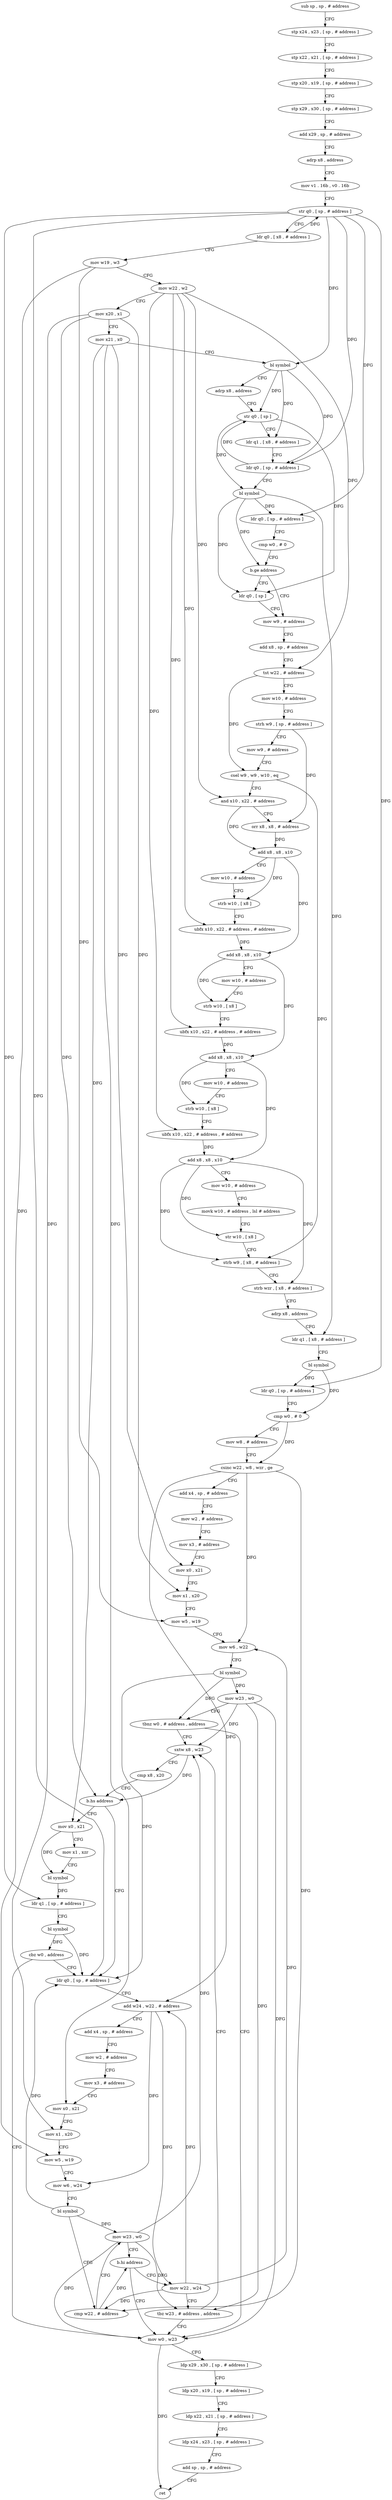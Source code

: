 digraph "func" {
"4218176" [label = "sub sp , sp , # address" ]
"4218180" [label = "stp x24 , x23 , [ sp , # address ]" ]
"4218184" [label = "stp x22 , x21 , [ sp , # address ]" ]
"4218188" [label = "stp x20 , x19 , [ sp , # address ]" ]
"4218192" [label = "stp x29 , x30 , [ sp , # address ]" ]
"4218196" [label = "add x29 , sp , # address" ]
"4218200" [label = "adrp x8 , address" ]
"4218204" [label = "mov v1 . 16b , v0 . 16b" ]
"4218208" [label = "str q0 , [ sp , # address ]" ]
"4218212" [label = "ldr q0 , [ x8 , # address ]" ]
"4218216" [label = "mov w19 , w3" ]
"4218220" [label = "mov w22 , w2" ]
"4218224" [label = "mov x20 , x1" ]
"4218228" [label = "mov x21 , x0" ]
"4218232" [label = "bl symbol" ]
"4218236" [label = "adrp x8 , address" ]
"4218240" [label = "str q0 , [ sp ]" ]
"4218244" [label = "ldr q1 , [ x8 , # address ]" ]
"4218248" [label = "ldr q0 , [ sp , # address ]" ]
"4218252" [label = "bl symbol" ]
"4218256" [label = "ldr q0 , [ sp , # address ]" ]
"4218260" [label = "cmp w0 , # 0" ]
"4218264" [label = "b.ge address" ]
"4218272" [label = "mov w9 , # address" ]
"4218268" [label = "ldr q0 , [ sp ]" ]
"4218276" [label = "add x8 , sp , # address" ]
"4218280" [label = "tst w22 , # address" ]
"4218284" [label = "mov w10 , # address" ]
"4218288" [label = "strh w9 , [ sp , # address ]" ]
"4218292" [label = "mov w9 , # address" ]
"4218296" [label = "csel w9 , w9 , w10 , eq" ]
"4218300" [label = "and x10 , x22 , # address" ]
"4218304" [label = "orr x8 , x8 , # address" ]
"4218308" [label = "add x8 , x8 , x10" ]
"4218312" [label = "mov w10 , # address" ]
"4218316" [label = "strb w10 , [ x8 ]" ]
"4218320" [label = "ubfx x10 , x22 , # address , # address" ]
"4218324" [label = "add x8 , x8 , x10" ]
"4218328" [label = "mov w10 , # address" ]
"4218332" [label = "strb w10 , [ x8 ]" ]
"4218336" [label = "ubfx x10 , x22 , # address , # address" ]
"4218340" [label = "add x8 , x8 , x10" ]
"4218344" [label = "mov w10 , # address" ]
"4218348" [label = "strb w10 , [ x8 ]" ]
"4218352" [label = "ubfx x10 , x22 , # address , # address" ]
"4218356" [label = "add x8 , x8 , x10" ]
"4218360" [label = "mov w10 , # address" ]
"4218364" [label = "movk w10 , # address , lsl # address" ]
"4218368" [label = "str w10 , [ x8 ]" ]
"4218372" [label = "strb w9 , [ x8 , # address ]" ]
"4218376" [label = "strb wzr , [ x8 , # address ]" ]
"4218380" [label = "adrp x8 , address" ]
"4218384" [label = "ldr q1 , [ x8 , # address ]" ]
"4218388" [label = "bl symbol" ]
"4218392" [label = "ldr q0 , [ sp , # address ]" ]
"4218396" [label = "cmp w0 , # 0" ]
"4218400" [label = "mov w8 , # address" ]
"4218404" [label = "csinc w22 , w8 , wzr , ge" ]
"4218408" [label = "add x4 , sp , # address" ]
"4218412" [label = "mov w2 , # address" ]
"4218416" [label = "mov x3 , # address" ]
"4218420" [label = "mov x0 , x21" ]
"4218424" [label = "mov x1 , x20" ]
"4218428" [label = "mov w5 , w19" ]
"4218432" [label = "mov w6 , w22" ]
"4218436" [label = "bl symbol" ]
"4218440" [label = "mov w23 , w0" ]
"4218444" [label = "tbnz w0 , # address , address" ]
"4218544" [label = "mov w0 , w23" ]
"4218448" [label = "sxtw x8 , w23" ]
"4218548" [label = "ldp x29 , x30 , [ sp , # address ]" ]
"4218552" [label = "ldp x20 , x19 , [ sp , # address ]" ]
"4218556" [label = "ldp x22 , x21 , [ sp , # address ]" ]
"4218560" [label = "ldp x24 , x23 , [ sp , # address ]" ]
"4218564" [label = "add sp , sp , # address" ]
"4218568" [label = "ret" ]
"4218452" [label = "cmp x8 , x20" ]
"4218456" [label = "b.hs address" ]
"4218484" [label = "ldr q0 , [ sp , # address ]" ]
"4218460" [label = "mov x0 , x21" ]
"4218488" [label = "add w24 , w22 , # address" ]
"4218492" [label = "add x4 , sp , # address" ]
"4218496" [label = "mov w2 , # address" ]
"4218500" [label = "mov x3 , # address" ]
"4218504" [label = "mov x0 , x21" ]
"4218508" [label = "mov x1 , x20" ]
"4218512" [label = "mov w5 , w19" ]
"4218516" [label = "mov w6 , w24" ]
"4218520" [label = "bl symbol" ]
"4218524" [label = "cmp w22 , # address" ]
"4218528" [label = "mov w23 , w0" ]
"4218532" [label = "b.hi address" ]
"4218536" [label = "mov w22 , w24" ]
"4218464" [label = "mov x1 , xzr" ]
"4218468" [label = "bl symbol" ]
"4218472" [label = "ldr q1 , [ sp , # address ]" ]
"4218476" [label = "bl symbol" ]
"4218480" [label = "cbz w0 , address" ]
"4218540" [label = "tbz w23 , # address , address" ]
"4218176" -> "4218180" [ label = "CFG" ]
"4218180" -> "4218184" [ label = "CFG" ]
"4218184" -> "4218188" [ label = "CFG" ]
"4218188" -> "4218192" [ label = "CFG" ]
"4218192" -> "4218196" [ label = "CFG" ]
"4218196" -> "4218200" [ label = "CFG" ]
"4218200" -> "4218204" [ label = "CFG" ]
"4218204" -> "4218208" [ label = "CFG" ]
"4218208" -> "4218212" [ label = "CFG" ]
"4218208" -> "4218232" [ label = "DFG" ]
"4218208" -> "4218248" [ label = "DFG" ]
"4218208" -> "4218256" [ label = "DFG" ]
"4218208" -> "4218392" [ label = "DFG" ]
"4218208" -> "4218484" [ label = "DFG" ]
"4218208" -> "4218472" [ label = "DFG" ]
"4218212" -> "4218216" [ label = "CFG" ]
"4218212" -> "4218208" [ label = "DFG" ]
"4218216" -> "4218220" [ label = "CFG" ]
"4218216" -> "4218428" [ label = "DFG" ]
"4218216" -> "4218512" [ label = "DFG" ]
"4218220" -> "4218224" [ label = "CFG" ]
"4218220" -> "4218280" [ label = "DFG" ]
"4218220" -> "4218300" [ label = "DFG" ]
"4218220" -> "4218320" [ label = "DFG" ]
"4218220" -> "4218336" [ label = "DFG" ]
"4218220" -> "4218352" [ label = "DFG" ]
"4218224" -> "4218228" [ label = "CFG" ]
"4218224" -> "4218424" [ label = "DFG" ]
"4218224" -> "4218456" [ label = "DFG" ]
"4218224" -> "4218508" [ label = "DFG" ]
"4218228" -> "4218232" [ label = "CFG" ]
"4218228" -> "4218420" [ label = "DFG" ]
"4218228" -> "4218504" [ label = "DFG" ]
"4218228" -> "4218460" [ label = "DFG" ]
"4218232" -> "4218236" [ label = "CFG" ]
"4218232" -> "4218240" [ label = "DFG" ]
"4218232" -> "4218248" [ label = "DFG" ]
"4218232" -> "4218244" [ label = "DFG" ]
"4218236" -> "4218240" [ label = "CFG" ]
"4218240" -> "4218244" [ label = "CFG" ]
"4218240" -> "4218252" [ label = "DFG" ]
"4218240" -> "4218268" [ label = "DFG" ]
"4218244" -> "4218248" [ label = "CFG" ]
"4218248" -> "4218252" [ label = "CFG" ]
"4218248" -> "4218240" [ label = "DFG" ]
"4218252" -> "4218256" [ label = "DFG" ]
"4218252" -> "4218264" [ label = "DFG" ]
"4218252" -> "4218268" [ label = "DFG" ]
"4218252" -> "4218384" [ label = "DFG" ]
"4218256" -> "4218260" [ label = "CFG" ]
"4218260" -> "4218264" [ label = "CFG" ]
"4218264" -> "4218272" [ label = "CFG" ]
"4218264" -> "4218268" [ label = "CFG" ]
"4218272" -> "4218276" [ label = "CFG" ]
"4218268" -> "4218272" [ label = "CFG" ]
"4218276" -> "4218280" [ label = "CFG" ]
"4218280" -> "4218284" [ label = "CFG" ]
"4218280" -> "4218296" [ label = "DFG" ]
"4218284" -> "4218288" [ label = "CFG" ]
"4218288" -> "4218292" [ label = "CFG" ]
"4218288" -> "4218304" [ label = "DFG" ]
"4218292" -> "4218296" [ label = "CFG" ]
"4218296" -> "4218300" [ label = "CFG" ]
"4218296" -> "4218372" [ label = "DFG" ]
"4218300" -> "4218304" [ label = "CFG" ]
"4218300" -> "4218308" [ label = "DFG" ]
"4218304" -> "4218308" [ label = "DFG" ]
"4218308" -> "4218312" [ label = "CFG" ]
"4218308" -> "4218316" [ label = "DFG" ]
"4218308" -> "4218324" [ label = "DFG" ]
"4218312" -> "4218316" [ label = "CFG" ]
"4218316" -> "4218320" [ label = "CFG" ]
"4218320" -> "4218324" [ label = "DFG" ]
"4218324" -> "4218328" [ label = "CFG" ]
"4218324" -> "4218332" [ label = "DFG" ]
"4218324" -> "4218340" [ label = "DFG" ]
"4218328" -> "4218332" [ label = "CFG" ]
"4218332" -> "4218336" [ label = "CFG" ]
"4218336" -> "4218340" [ label = "DFG" ]
"4218340" -> "4218344" [ label = "CFG" ]
"4218340" -> "4218348" [ label = "DFG" ]
"4218340" -> "4218356" [ label = "DFG" ]
"4218344" -> "4218348" [ label = "CFG" ]
"4218348" -> "4218352" [ label = "CFG" ]
"4218352" -> "4218356" [ label = "DFG" ]
"4218356" -> "4218360" [ label = "CFG" ]
"4218356" -> "4218368" [ label = "DFG" ]
"4218356" -> "4218372" [ label = "DFG" ]
"4218356" -> "4218376" [ label = "DFG" ]
"4218360" -> "4218364" [ label = "CFG" ]
"4218364" -> "4218368" [ label = "CFG" ]
"4218368" -> "4218372" [ label = "CFG" ]
"4218372" -> "4218376" [ label = "CFG" ]
"4218376" -> "4218380" [ label = "CFG" ]
"4218380" -> "4218384" [ label = "CFG" ]
"4218384" -> "4218388" [ label = "CFG" ]
"4218388" -> "4218392" [ label = "DFG" ]
"4218388" -> "4218396" [ label = "DFG" ]
"4218392" -> "4218396" [ label = "CFG" ]
"4218396" -> "4218400" [ label = "CFG" ]
"4218396" -> "4218404" [ label = "DFG" ]
"4218400" -> "4218404" [ label = "CFG" ]
"4218404" -> "4218408" [ label = "CFG" ]
"4218404" -> "4218432" [ label = "DFG" ]
"4218404" -> "4218488" [ label = "DFG" ]
"4218404" -> "4218524" [ label = "DFG" ]
"4218408" -> "4218412" [ label = "CFG" ]
"4218412" -> "4218416" [ label = "CFG" ]
"4218416" -> "4218420" [ label = "CFG" ]
"4218420" -> "4218424" [ label = "CFG" ]
"4218424" -> "4218428" [ label = "CFG" ]
"4218428" -> "4218432" [ label = "CFG" ]
"4218432" -> "4218436" [ label = "CFG" ]
"4218436" -> "4218440" [ label = "DFG" ]
"4218436" -> "4218444" [ label = "DFG" ]
"4218436" -> "4218484" [ label = "DFG" ]
"4218440" -> "4218444" [ label = "CFG" ]
"4218440" -> "4218544" [ label = "DFG" ]
"4218440" -> "4218448" [ label = "DFG" ]
"4218440" -> "4218540" [ label = "DFG" ]
"4218444" -> "4218544" [ label = "CFG" ]
"4218444" -> "4218448" [ label = "CFG" ]
"4218544" -> "4218548" [ label = "CFG" ]
"4218544" -> "4218568" [ label = "DFG" ]
"4218448" -> "4218452" [ label = "CFG" ]
"4218448" -> "4218456" [ label = "DFG" ]
"4218548" -> "4218552" [ label = "CFG" ]
"4218552" -> "4218556" [ label = "CFG" ]
"4218556" -> "4218560" [ label = "CFG" ]
"4218560" -> "4218564" [ label = "CFG" ]
"4218564" -> "4218568" [ label = "CFG" ]
"4218452" -> "4218456" [ label = "CFG" ]
"4218456" -> "4218484" [ label = "CFG" ]
"4218456" -> "4218460" [ label = "CFG" ]
"4218484" -> "4218488" [ label = "CFG" ]
"4218460" -> "4218464" [ label = "CFG" ]
"4218460" -> "4218468" [ label = "DFG" ]
"4218488" -> "4218492" [ label = "CFG" ]
"4218488" -> "4218516" [ label = "DFG" ]
"4218488" -> "4218536" [ label = "DFG" ]
"4218492" -> "4218496" [ label = "CFG" ]
"4218496" -> "4218500" [ label = "CFG" ]
"4218500" -> "4218504" [ label = "CFG" ]
"4218504" -> "4218508" [ label = "CFG" ]
"4218508" -> "4218512" [ label = "CFG" ]
"4218512" -> "4218516" [ label = "CFG" ]
"4218516" -> "4218520" [ label = "CFG" ]
"4218520" -> "4218524" [ label = "CFG" ]
"4218520" -> "4218528" [ label = "DFG" ]
"4218520" -> "4218484" [ label = "DFG" ]
"4218524" -> "4218528" [ label = "CFG" ]
"4218524" -> "4218532" [ label = "DFG" ]
"4218528" -> "4218532" [ label = "CFG" ]
"4218528" -> "4218544" [ label = "DFG" ]
"4218528" -> "4218448" [ label = "DFG" ]
"4218528" -> "4218540" [ label = "DFG" ]
"4218532" -> "4218544" [ label = "CFG" ]
"4218532" -> "4218536" [ label = "CFG" ]
"4218536" -> "4218540" [ label = "CFG" ]
"4218536" -> "4218432" [ label = "DFG" ]
"4218536" -> "4218488" [ label = "DFG" ]
"4218536" -> "4218524" [ label = "DFG" ]
"4218464" -> "4218468" [ label = "CFG" ]
"4218468" -> "4218472" [ label = "DFG" ]
"4218472" -> "4218476" [ label = "CFG" ]
"4218476" -> "4218480" [ label = "DFG" ]
"4218476" -> "4218484" [ label = "DFG" ]
"4218480" -> "4218544" [ label = "CFG" ]
"4218480" -> "4218484" [ label = "CFG" ]
"4218540" -> "4218448" [ label = "CFG" ]
"4218540" -> "4218544" [ label = "CFG" ]
}
